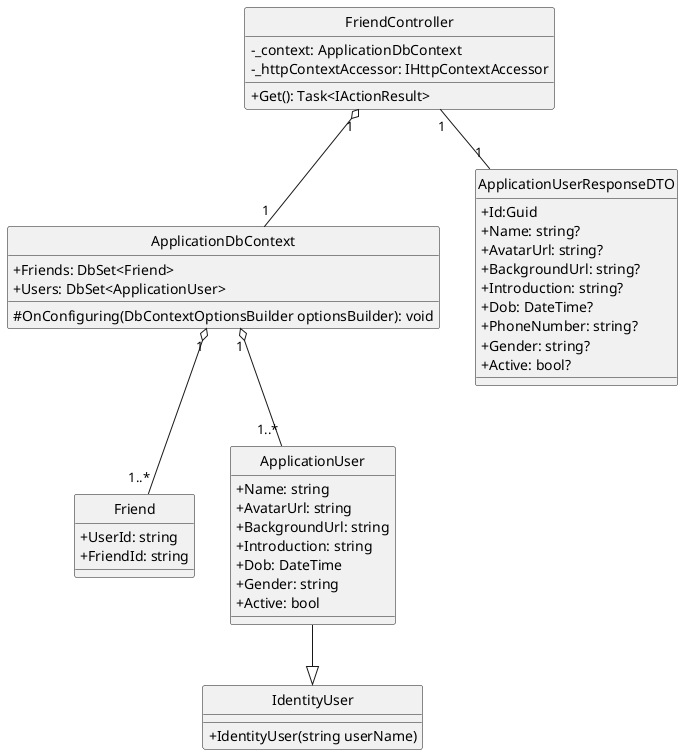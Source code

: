 @startuml
hide circle
skinparam classAttributeIconSize 0

class FriendController {
    - _context: ApplicationDbContext
    - _httpContextAccessor: IHttpContextAccessor
    + Get(): Task<IActionResult> 
}

class ApplicationDbContext {
    + Friends: DbSet<Friend>
    + Users: DbSet<ApplicationUser>
    # OnConfiguring(DbContextOptionsBuilder optionsBuilder): void
}

class Friend{
    + UserId: string
    + FriendId: string
}

class ApplicationUserResponseDTO{
    + Id:Guid
    + Name: string?
    + AvatarUrl: string?
    + BackgroundUrl: string?
    + Introduction: string?
    + Dob: DateTime?
    + PhoneNumber: string?
    + Gender: string?
    + Active: bool?    
}

class ApplicationUser {
    + Name: string
    + AvatarUrl: string
    + BackgroundUrl: string
    + Introduction: string
    + Dob: DateTime
    + Gender: string
    + Active: bool
}

class IdentityUser {
    + IdentityUser(string userName) 
}

FriendController "1" o-- "1" ApplicationDbContext
FriendController "1" -- "1" ApplicationUserResponseDTO
ApplicationDbContext "1" o-- "1..*" Friend
ApplicationDbContext "1" o-- "1..*" ApplicationUser
ApplicationUser --|> IdentityUser
@enduml